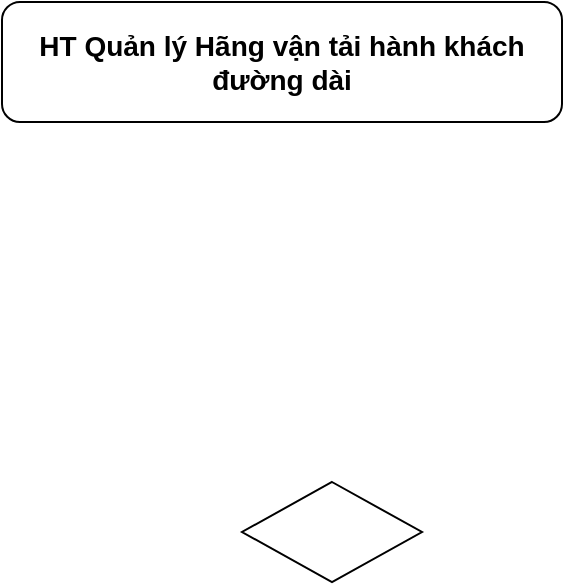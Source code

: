 <mxfile version="24.8.3">
  <diagram name="Trang-1" id="pjf1w4kvpYQWBEQBkmNG">
    <mxGraphModel dx="1450" dy="618" grid="1" gridSize="10" guides="1" tooltips="1" connect="1" arrows="1" fold="1" page="0" pageScale="1" pageWidth="827" pageHeight="1169" math="0" shadow="0">
      <root>
        <mxCell id="0" />
        <mxCell id="1" parent="0" />
        <mxCell id="88GRT2NpLmuiY70dsS1t-1" value="" style="rhombus;whiteSpace=wrap;html=1;" vertex="1" parent="1">
          <mxGeometry x="50" y="320" width="90" height="50" as="geometry" />
        </mxCell>
        <mxCell id="88GRT2NpLmuiY70dsS1t-2" value="HT Quản lý Hãng vận tải hành khách đường dài" style="rounded=1;whiteSpace=wrap;html=1;fontSize=14;fontStyle=1" vertex="1" parent="1">
          <mxGeometry x="-70" y="80" width="280" height="60" as="geometry" />
        </mxCell>
      </root>
    </mxGraphModel>
  </diagram>
</mxfile>
